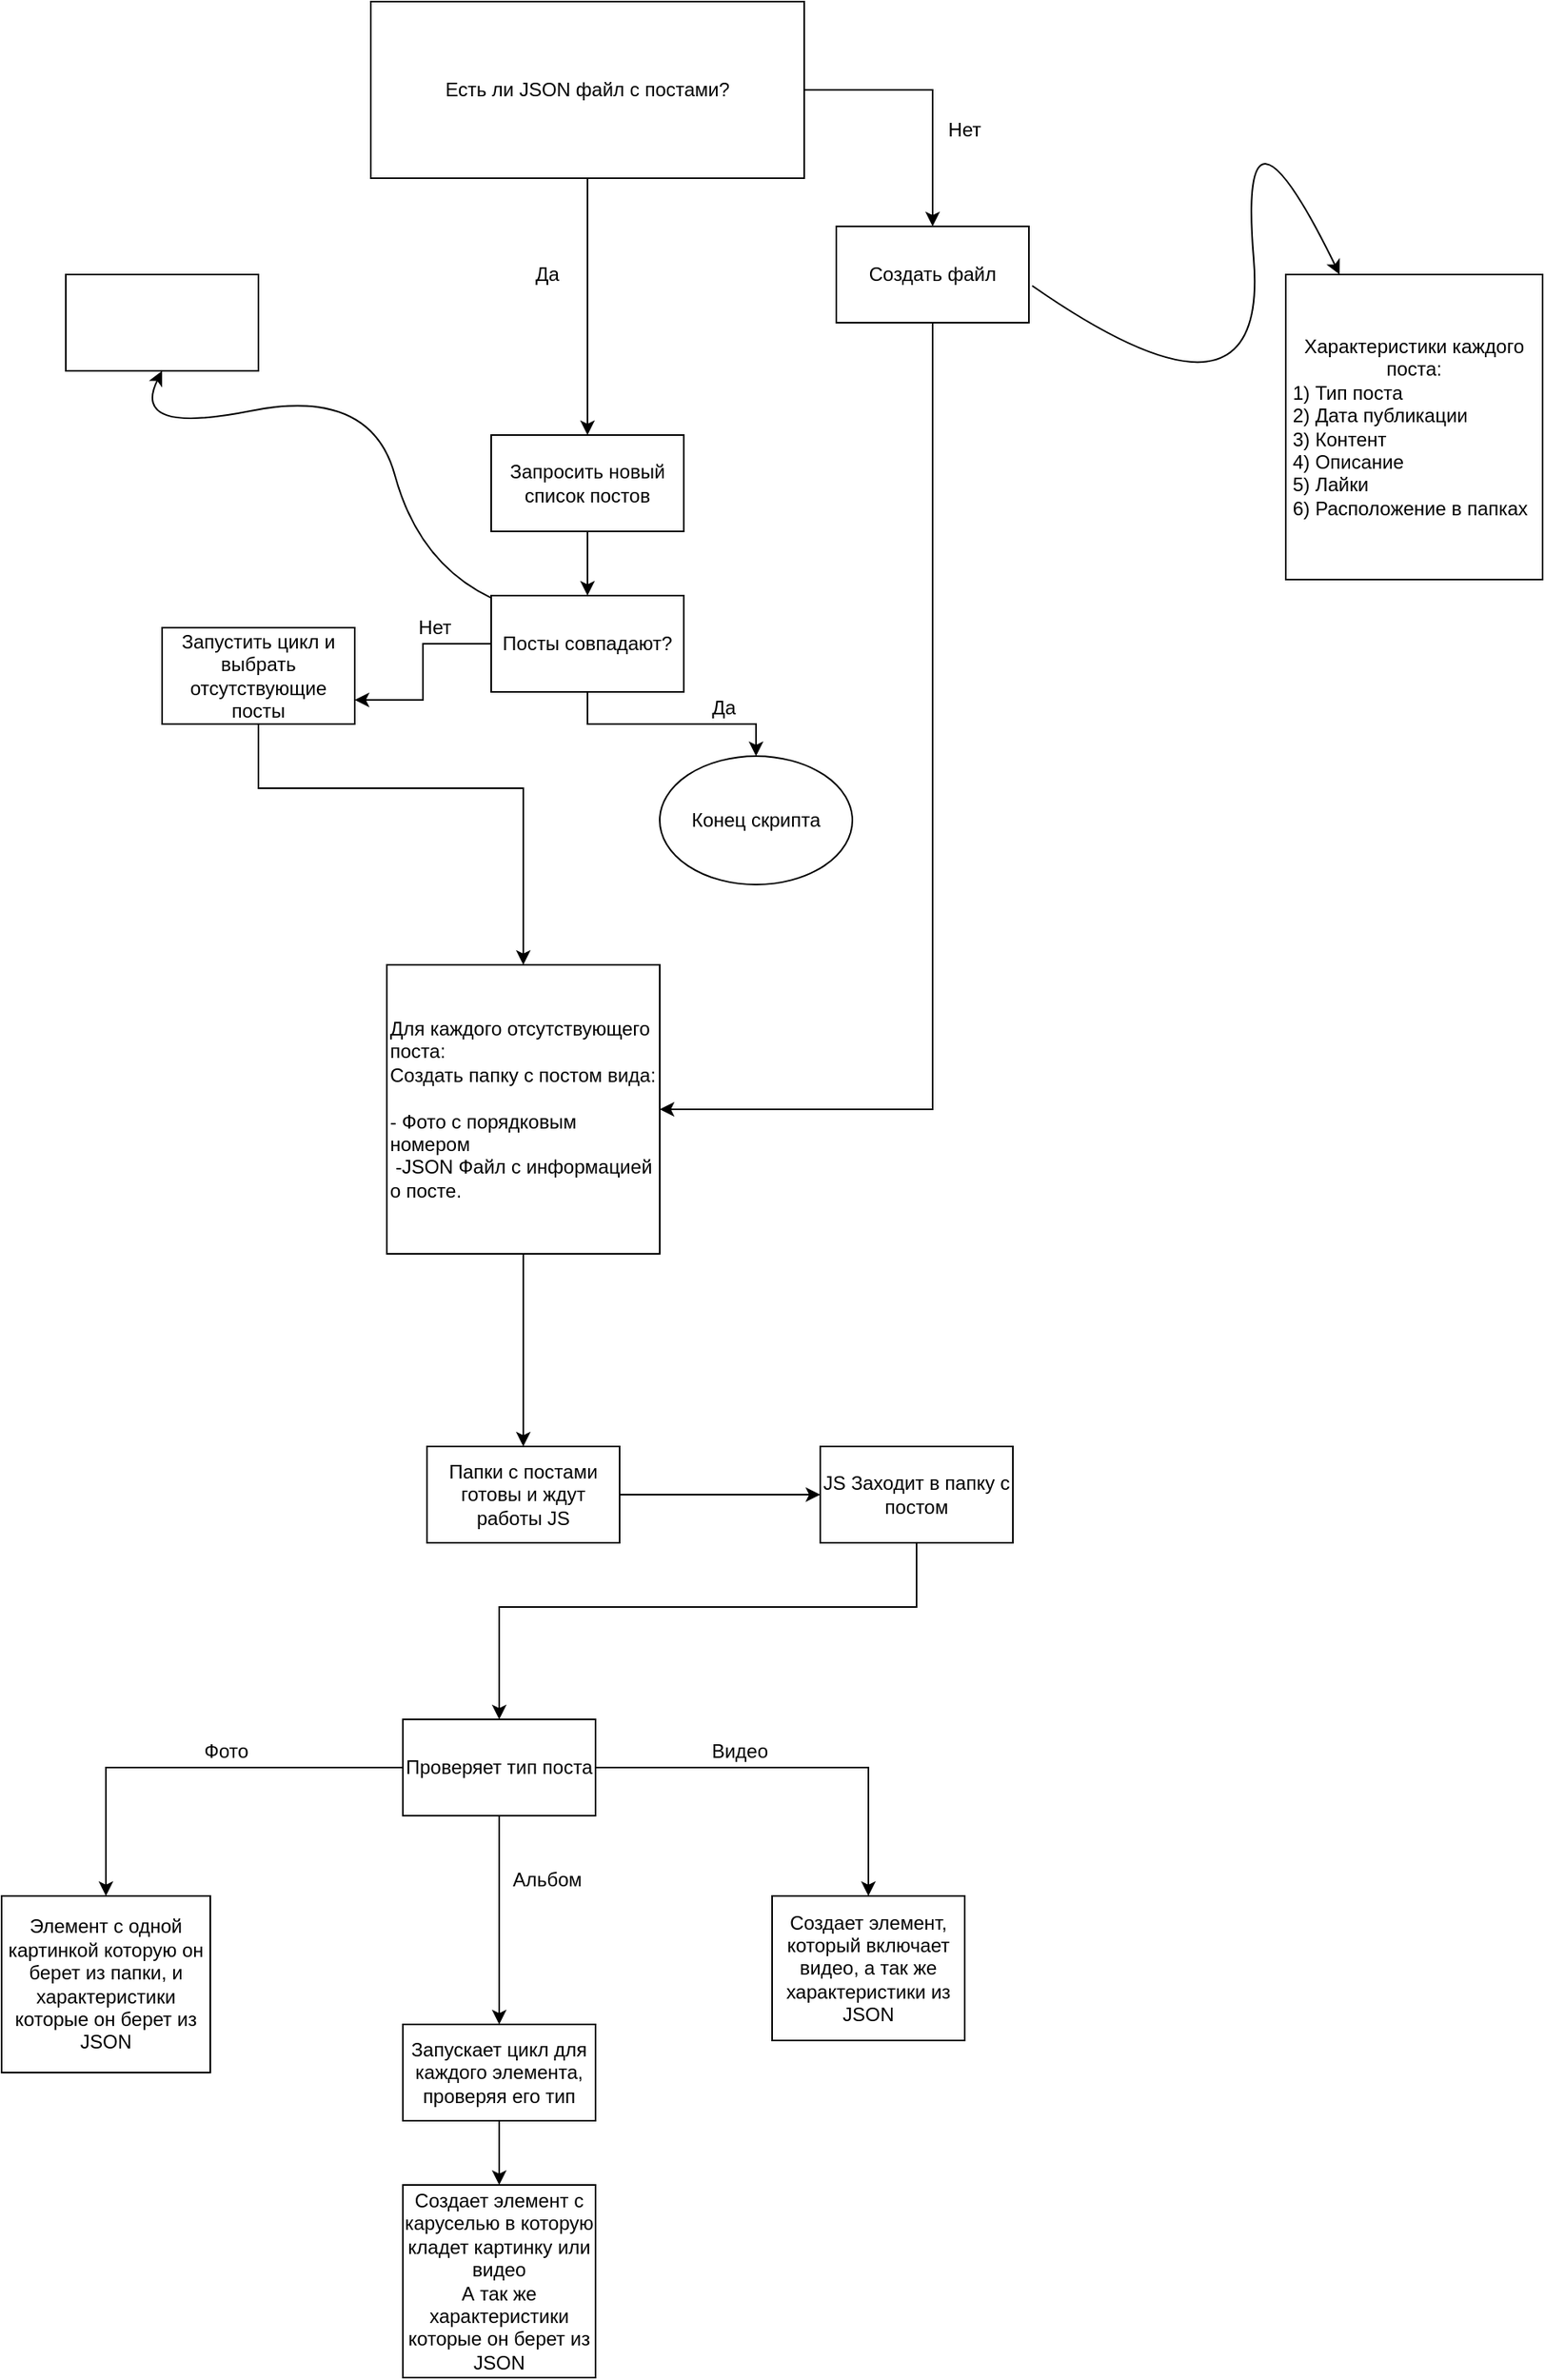 <mxfile version="14.9.6" type="github"><diagram id="ZNORQgK6xMba5z-U2WZp" name="Page-1"><mxGraphModel dx="1422" dy="793" grid="1" gridSize="10" guides="1" tooltips="1" connect="1" arrows="1" fold="1" page="1" pageScale="1" pageWidth="3300" pageHeight="4681" math="0" shadow="0"><root><mxCell id="0"/><mxCell id="1" parent="0"/><mxCell id="RzQbPnkJsQBiTwBVGFZg-4" style="edgeStyle=orthogonalEdgeStyle;rounded=0;orthogonalLoop=1;jettySize=auto;html=1;" edge="1" parent="1" source="RzQbPnkJsQBiTwBVGFZg-3" target="RzQbPnkJsQBiTwBVGFZg-7"><mxGeometry relative="1" as="geometry"><mxPoint x="220" y="170" as="targetPoint"/></mxGeometry></mxCell><mxCell id="RzQbPnkJsQBiTwBVGFZg-5" style="edgeStyle=orthogonalEdgeStyle;rounded=0;orthogonalLoop=1;jettySize=auto;html=1;" edge="1" parent="1" source="RzQbPnkJsQBiTwBVGFZg-3" target="RzQbPnkJsQBiTwBVGFZg-6"><mxGeometry relative="1" as="geometry"><mxPoint x="570" y="170" as="targetPoint"/></mxGeometry></mxCell><mxCell id="RzQbPnkJsQBiTwBVGFZg-3" value="Есть ли JSON файл с постами?" style="rounded=0;whiteSpace=wrap;html=1;" vertex="1" parent="1"><mxGeometry x="250" y="20" width="270" height="110" as="geometry"/></mxCell><mxCell id="RzQbPnkJsQBiTwBVGFZg-8" style="edgeStyle=orthogonalEdgeStyle;rounded=0;orthogonalLoop=1;jettySize=auto;html=1;entryX=1;entryY=0.5;entryDx=0;entryDy=0;exitX=0.5;exitY=1;exitDx=0;exitDy=0;" edge="1" parent="1" source="RzQbPnkJsQBiTwBVGFZg-6" target="RzQbPnkJsQBiTwBVGFZg-14"><mxGeometry relative="1" as="geometry"><mxPoint x="600" y="680" as="targetPoint"/></mxGeometry></mxCell><mxCell id="RzQbPnkJsQBiTwBVGFZg-6" value="Создать файл" style="rounded=0;whiteSpace=wrap;html=1;" vertex="1" parent="1"><mxGeometry x="540" y="160" width="120" height="60" as="geometry"/></mxCell><mxCell id="RzQbPnkJsQBiTwBVGFZg-15" style="edgeStyle=orthogonalEdgeStyle;rounded=0;orthogonalLoop=1;jettySize=auto;html=1;" edge="1" parent="1" source="RzQbPnkJsQBiTwBVGFZg-7" target="RzQbPnkJsQBiTwBVGFZg-16"><mxGeometry relative="1" as="geometry"><mxPoint x="420" y="430" as="targetPoint"/></mxGeometry></mxCell><mxCell id="RzQbPnkJsQBiTwBVGFZg-7" value="Запросить новый список постов" style="rounded=0;whiteSpace=wrap;html=1;" vertex="1" parent="1"><mxGeometry x="325" y="290" width="120" height="60" as="geometry"/></mxCell><mxCell id="RzQbPnkJsQBiTwBVGFZg-9" value="&lt;div&gt;Да&lt;/div&gt;" style="text;html=1;strokeColor=none;fillColor=none;align=center;verticalAlign=middle;whiteSpace=wrap;rounded=0;" vertex="1" parent="1"><mxGeometry x="340" y="180" width="40" height="20" as="geometry"/></mxCell><mxCell id="RzQbPnkJsQBiTwBVGFZg-10" value="&lt;div&gt;Нет&lt;/div&gt;" style="text;html=1;strokeColor=none;fillColor=none;align=center;verticalAlign=middle;whiteSpace=wrap;rounded=0;" vertex="1" parent="1"><mxGeometry x="600" y="90" width="40" height="20" as="geometry"/></mxCell><mxCell id="RzQbPnkJsQBiTwBVGFZg-13" style="edgeStyle=orthogonalEdgeStyle;rounded=0;orthogonalLoop=1;jettySize=auto;html=1;entryX=0.5;entryY=0;entryDx=0;entryDy=0;" edge="1" parent="1" source="RzQbPnkJsQBiTwBVGFZg-11" target="RzQbPnkJsQBiTwBVGFZg-14"><mxGeometry relative="1" as="geometry"><mxPoint x="180" y="660" as="targetPoint"/><Array as="points"><mxPoint x="180" y="510"/><mxPoint x="345" y="510"/></Array></mxGeometry></mxCell><mxCell id="RzQbPnkJsQBiTwBVGFZg-11" value="Запустить цикл и выбрать отсутствующие посты" style="rounded=0;whiteSpace=wrap;html=1;" vertex="1" parent="1"><mxGeometry x="120" y="410" width="120" height="60" as="geometry"/></mxCell><mxCell id="RzQbPnkJsQBiTwBVGFZg-24" style="edgeStyle=orthogonalEdgeStyle;rounded=0;orthogonalLoop=1;jettySize=auto;html=1;exitX=0.5;exitY=1;exitDx=0;exitDy=0;" edge="1" parent="1" source="RzQbPnkJsQBiTwBVGFZg-14" target="RzQbPnkJsQBiTwBVGFZg-25"><mxGeometry relative="1" as="geometry"><mxPoint x="345" y="880" as="targetPoint"/></mxGeometry></mxCell><mxCell id="RzQbPnkJsQBiTwBVGFZg-14" value="&lt;div align=&quot;left&quot;&gt;Для каждого отсутствующего поста:&lt;br&gt;&lt;/div&gt;&lt;div align=&quot;left&quot;&gt;Создать папку с постом вида:&lt;/div&gt;&lt;div align=&quot;left&quot;&gt;&lt;br&gt;&lt;/div&gt;&lt;div align=&quot;left&quot;&gt;- Фото с порядковым номером&lt;br&gt;&amp;nbsp;-JSON Файл с информацией о посте.&lt;br&gt;&lt;/div&gt;" style="rounded=0;whiteSpace=wrap;html=1;align=left;" vertex="1" parent="1"><mxGeometry x="260" y="620" width="170" height="180" as="geometry"/></mxCell><mxCell id="RzQbPnkJsQBiTwBVGFZg-17" style="edgeStyle=orthogonalEdgeStyle;rounded=0;orthogonalLoop=1;jettySize=auto;html=1;entryX=1;entryY=0.75;entryDx=0;entryDy=0;" edge="1" parent="1" source="RzQbPnkJsQBiTwBVGFZg-16" target="RzQbPnkJsQBiTwBVGFZg-11"><mxGeometry relative="1" as="geometry"/></mxCell><mxCell id="RzQbPnkJsQBiTwBVGFZg-19" style="edgeStyle=orthogonalEdgeStyle;rounded=0;orthogonalLoop=1;jettySize=auto;html=1;entryX=0.5;entryY=0;entryDx=0;entryDy=0;" edge="1" parent="1" source="RzQbPnkJsQBiTwBVGFZg-16" target="RzQbPnkJsQBiTwBVGFZg-21"><mxGeometry relative="1" as="geometry"><mxPoint x="490" y="490" as="targetPoint"/></mxGeometry></mxCell><mxCell id="RzQbPnkJsQBiTwBVGFZg-16" value="Посты совпадают?" style="rounded=0;whiteSpace=wrap;html=1;" vertex="1" parent="1"><mxGeometry x="325" y="390" width="120" height="60" as="geometry"/></mxCell><mxCell id="RzQbPnkJsQBiTwBVGFZg-18" value="Нет" style="text;html=1;strokeColor=none;fillColor=none;align=center;verticalAlign=middle;whiteSpace=wrap;rounded=0;" vertex="1" parent="1"><mxGeometry x="270" y="400" width="40" height="20" as="geometry"/></mxCell><mxCell id="RzQbPnkJsQBiTwBVGFZg-21" value="&lt;div&gt;Конец скрипта&lt;br&gt;&lt;/div&gt;" style="ellipse;whiteSpace=wrap;html=1;" vertex="1" parent="1"><mxGeometry x="430" y="490" width="120" height="80" as="geometry"/></mxCell><mxCell id="RzQbPnkJsQBiTwBVGFZg-22" value="&lt;div&gt;Да&lt;/div&gt;" style="text;html=1;strokeColor=none;fillColor=none;align=center;verticalAlign=middle;whiteSpace=wrap;rounded=0;" vertex="1" parent="1"><mxGeometry x="450" y="450" width="40" height="20" as="geometry"/></mxCell><mxCell id="RzQbPnkJsQBiTwBVGFZg-29" style="edgeStyle=orthogonalEdgeStyle;rounded=0;orthogonalLoop=1;jettySize=auto;html=1;" edge="1" parent="1" source="RzQbPnkJsQBiTwBVGFZg-25" target="RzQbPnkJsQBiTwBVGFZg-28"><mxGeometry relative="1" as="geometry"/></mxCell><mxCell id="RzQbPnkJsQBiTwBVGFZg-25" value="Папки с постами готовы и ждут работы JS" style="rounded=0;whiteSpace=wrap;html=1;" vertex="1" parent="1"><mxGeometry x="285" y="920" width="120" height="60" as="geometry"/></mxCell><mxCell id="RzQbPnkJsQBiTwBVGFZg-30" style="edgeStyle=orthogonalEdgeStyle;rounded=0;orthogonalLoop=1;jettySize=auto;html=1;" edge="1" parent="1" source="RzQbPnkJsQBiTwBVGFZg-28" target="RzQbPnkJsQBiTwBVGFZg-31"><mxGeometry relative="1" as="geometry"><mxPoint x="620" y="1110" as="targetPoint"/><Array as="points"><mxPoint x="590" y="1020"/><mxPoint x="330" y="1020"/></Array></mxGeometry></mxCell><mxCell id="RzQbPnkJsQBiTwBVGFZg-28" value="JS Заходит в папку с постом" style="rounded=0;whiteSpace=wrap;html=1;" vertex="1" parent="1"><mxGeometry x="530" y="920" width="120" height="60" as="geometry"/></mxCell><mxCell id="RzQbPnkJsQBiTwBVGFZg-32" style="edgeStyle=orthogonalEdgeStyle;rounded=0;orthogonalLoop=1;jettySize=auto;html=1;" edge="1" parent="1" source="RzQbPnkJsQBiTwBVGFZg-31" target="RzQbPnkJsQBiTwBVGFZg-33"><mxGeometry relative="1" as="geometry"><mxPoint x="80" y="1230" as="targetPoint"/></mxGeometry></mxCell><mxCell id="RzQbPnkJsQBiTwBVGFZg-38" style="edgeStyle=orthogonalEdgeStyle;rounded=0;orthogonalLoop=1;jettySize=auto;html=1;" edge="1" parent="1" source="RzQbPnkJsQBiTwBVGFZg-31" target="RzQbPnkJsQBiTwBVGFZg-40"><mxGeometry relative="1" as="geometry"><mxPoint x="550" y="1200" as="targetPoint"/></mxGeometry></mxCell><mxCell id="RzQbPnkJsQBiTwBVGFZg-31" value="&lt;div&gt;Проверяет тип поста&lt;/div&gt;" style="rounded=0;whiteSpace=wrap;html=1;" vertex="1" parent="1"><mxGeometry x="270" y="1090" width="120" height="60" as="geometry"/></mxCell><mxCell id="RzQbPnkJsQBiTwBVGFZg-33" value="Элемент с одной картинкой которую он берет из папки, и характеристики которые он берет из JSON" style="rounded=0;whiteSpace=wrap;html=1;" vertex="1" parent="1"><mxGeometry x="20" y="1200" width="130" height="110" as="geometry"/></mxCell><mxCell id="RzQbPnkJsQBiTwBVGFZg-34" value="Фото" style="text;html=1;strokeColor=none;fillColor=none;align=center;verticalAlign=middle;whiteSpace=wrap;rounded=0;" vertex="1" parent="1"><mxGeometry x="140" y="1100" width="40" height="20" as="geometry"/></mxCell><mxCell id="RzQbPnkJsQBiTwBVGFZg-41" style="edgeStyle=orthogonalEdgeStyle;rounded=0;orthogonalLoop=1;jettySize=auto;html=1;exitX=0.5;exitY=1;exitDx=0;exitDy=0;" edge="1" parent="1" source="RzQbPnkJsQBiTwBVGFZg-31" target="RzQbPnkJsQBiTwBVGFZg-42"><mxGeometry relative="1" as="geometry"><mxPoint x="520" y="1360" as="targetPoint"/><mxPoint x="330" y="1310" as="sourcePoint"/></mxGeometry></mxCell><mxCell id="RzQbPnkJsQBiTwBVGFZg-36" value="Создает элемент с каруселью в которую кладет картинку или видео&lt;br&gt;А так же характеристики которые он берет из JSON" style="rounded=0;whiteSpace=wrap;html=1;" vertex="1" parent="1"><mxGeometry x="270" y="1380" width="120" height="120" as="geometry"/></mxCell><mxCell id="RzQbPnkJsQBiTwBVGFZg-37" value="Альбом" style="text;html=1;strokeColor=none;fillColor=none;align=center;verticalAlign=middle;whiteSpace=wrap;rounded=0;" vertex="1" parent="1"><mxGeometry x="340" y="1180" width="40" height="20" as="geometry"/></mxCell><mxCell id="RzQbPnkJsQBiTwBVGFZg-39" value="&lt;div&gt;Видео&lt;/div&gt;" style="text;html=1;strokeColor=none;fillColor=none;align=center;verticalAlign=middle;whiteSpace=wrap;rounded=0;" vertex="1" parent="1"><mxGeometry x="460" y="1100" width="40" height="20" as="geometry"/></mxCell><mxCell id="RzQbPnkJsQBiTwBVGFZg-40" value="Создает элемент, который включает видео, а так же характеристики из JSON" style="rounded=0;whiteSpace=wrap;html=1;" vertex="1" parent="1"><mxGeometry x="500" y="1200" width="120" height="90" as="geometry"/></mxCell><mxCell id="RzQbPnkJsQBiTwBVGFZg-47" style="edgeStyle=orthogonalEdgeStyle;rounded=0;orthogonalLoop=1;jettySize=auto;html=1;entryX=0.5;entryY=0;entryDx=0;entryDy=0;" edge="1" parent="1" source="RzQbPnkJsQBiTwBVGFZg-42" target="RzQbPnkJsQBiTwBVGFZg-36"><mxGeometry relative="1" as="geometry"/></mxCell><mxCell id="RzQbPnkJsQBiTwBVGFZg-42" value="Запускает цикл для каждого элемента, проверяя его тип" style="rounded=0;whiteSpace=wrap;html=1;" vertex="1" parent="1"><mxGeometry x="270" y="1280" width="120" height="60" as="geometry"/></mxCell><mxCell id="RzQbPnkJsQBiTwBVGFZg-44" value="" style="curved=1;endArrow=classic;html=1;exitX=1.017;exitY=0.617;exitDx=0;exitDy=0;exitPerimeter=0;" edge="1" parent="1" source="RzQbPnkJsQBiTwBVGFZg-6" target="RzQbPnkJsQBiTwBVGFZg-45"><mxGeometry width="50" height="50" relative="1" as="geometry"><mxPoint x="650" y="930" as="sourcePoint"/><mxPoint x="700" y="880" as="targetPoint"/><Array as="points"><mxPoint x="810" y="300"/><mxPoint x="790" y="60"/></Array></mxGeometry></mxCell><mxCell id="RzQbPnkJsQBiTwBVGFZg-45" value="Характеристики каждого поста:&lt;br&gt;&lt;div align=&quot;left&quot;&gt;&amp;nbsp;1) Тип поста&lt;br&gt;&amp;nbsp;2) Дата публикации&lt;/div&gt;&lt;div align=&quot;left&quot;&gt;&amp;nbsp;3) Контент&lt;/div&gt;&lt;div align=&quot;left&quot;&gt;&amp;nbsp;4) Описание&lt;br&gt;&amp;nbsp;5) Лайки&lt;/div&gt;&lt;div align=&quot;left&quot;&gt;&amp;nbsp;6) Расположение в папках&lt;br&gt;&lt;/div&gt;" style="rounded=0;whiteSpace=wrap;html=1;" vertex="1" parent="1"><mxGeometry x="820" y="190" width="160" height="190" as="geometry"/></mxCell><mxCell id="RzQbPnkJsQBiTwBVGFZg-48" value="" style="curved=1;endArrow=classic;html=1;" edge="1" parent="1" source="RzQbPnkJsQBiTwBVGFZg-16"><mxGeometry width="50" height="50" relative="1" as="geometry"><mxPoint x="325" y="390" as="sourcePoint"/><mxPoint x="120" y="250" as="targetPoint"/><Array as="points"><mxPoint x="280" y="370"/><mxPoint x="250" y="260"/><mxPoint x="100" y="290"/></Array></mxGeometry></mxCell><mxCell id="RzQbPnkJsQBiTwBVGFZg-49" value="" style="rounded=0;whiteSpace=wrap;html=1;" vertex="1" parent="1"><mxGeometry x="60" y="190" width="120" height="60" as="geometry"/></mxCell></root></mxGraphModel></diagram></mxfile>
